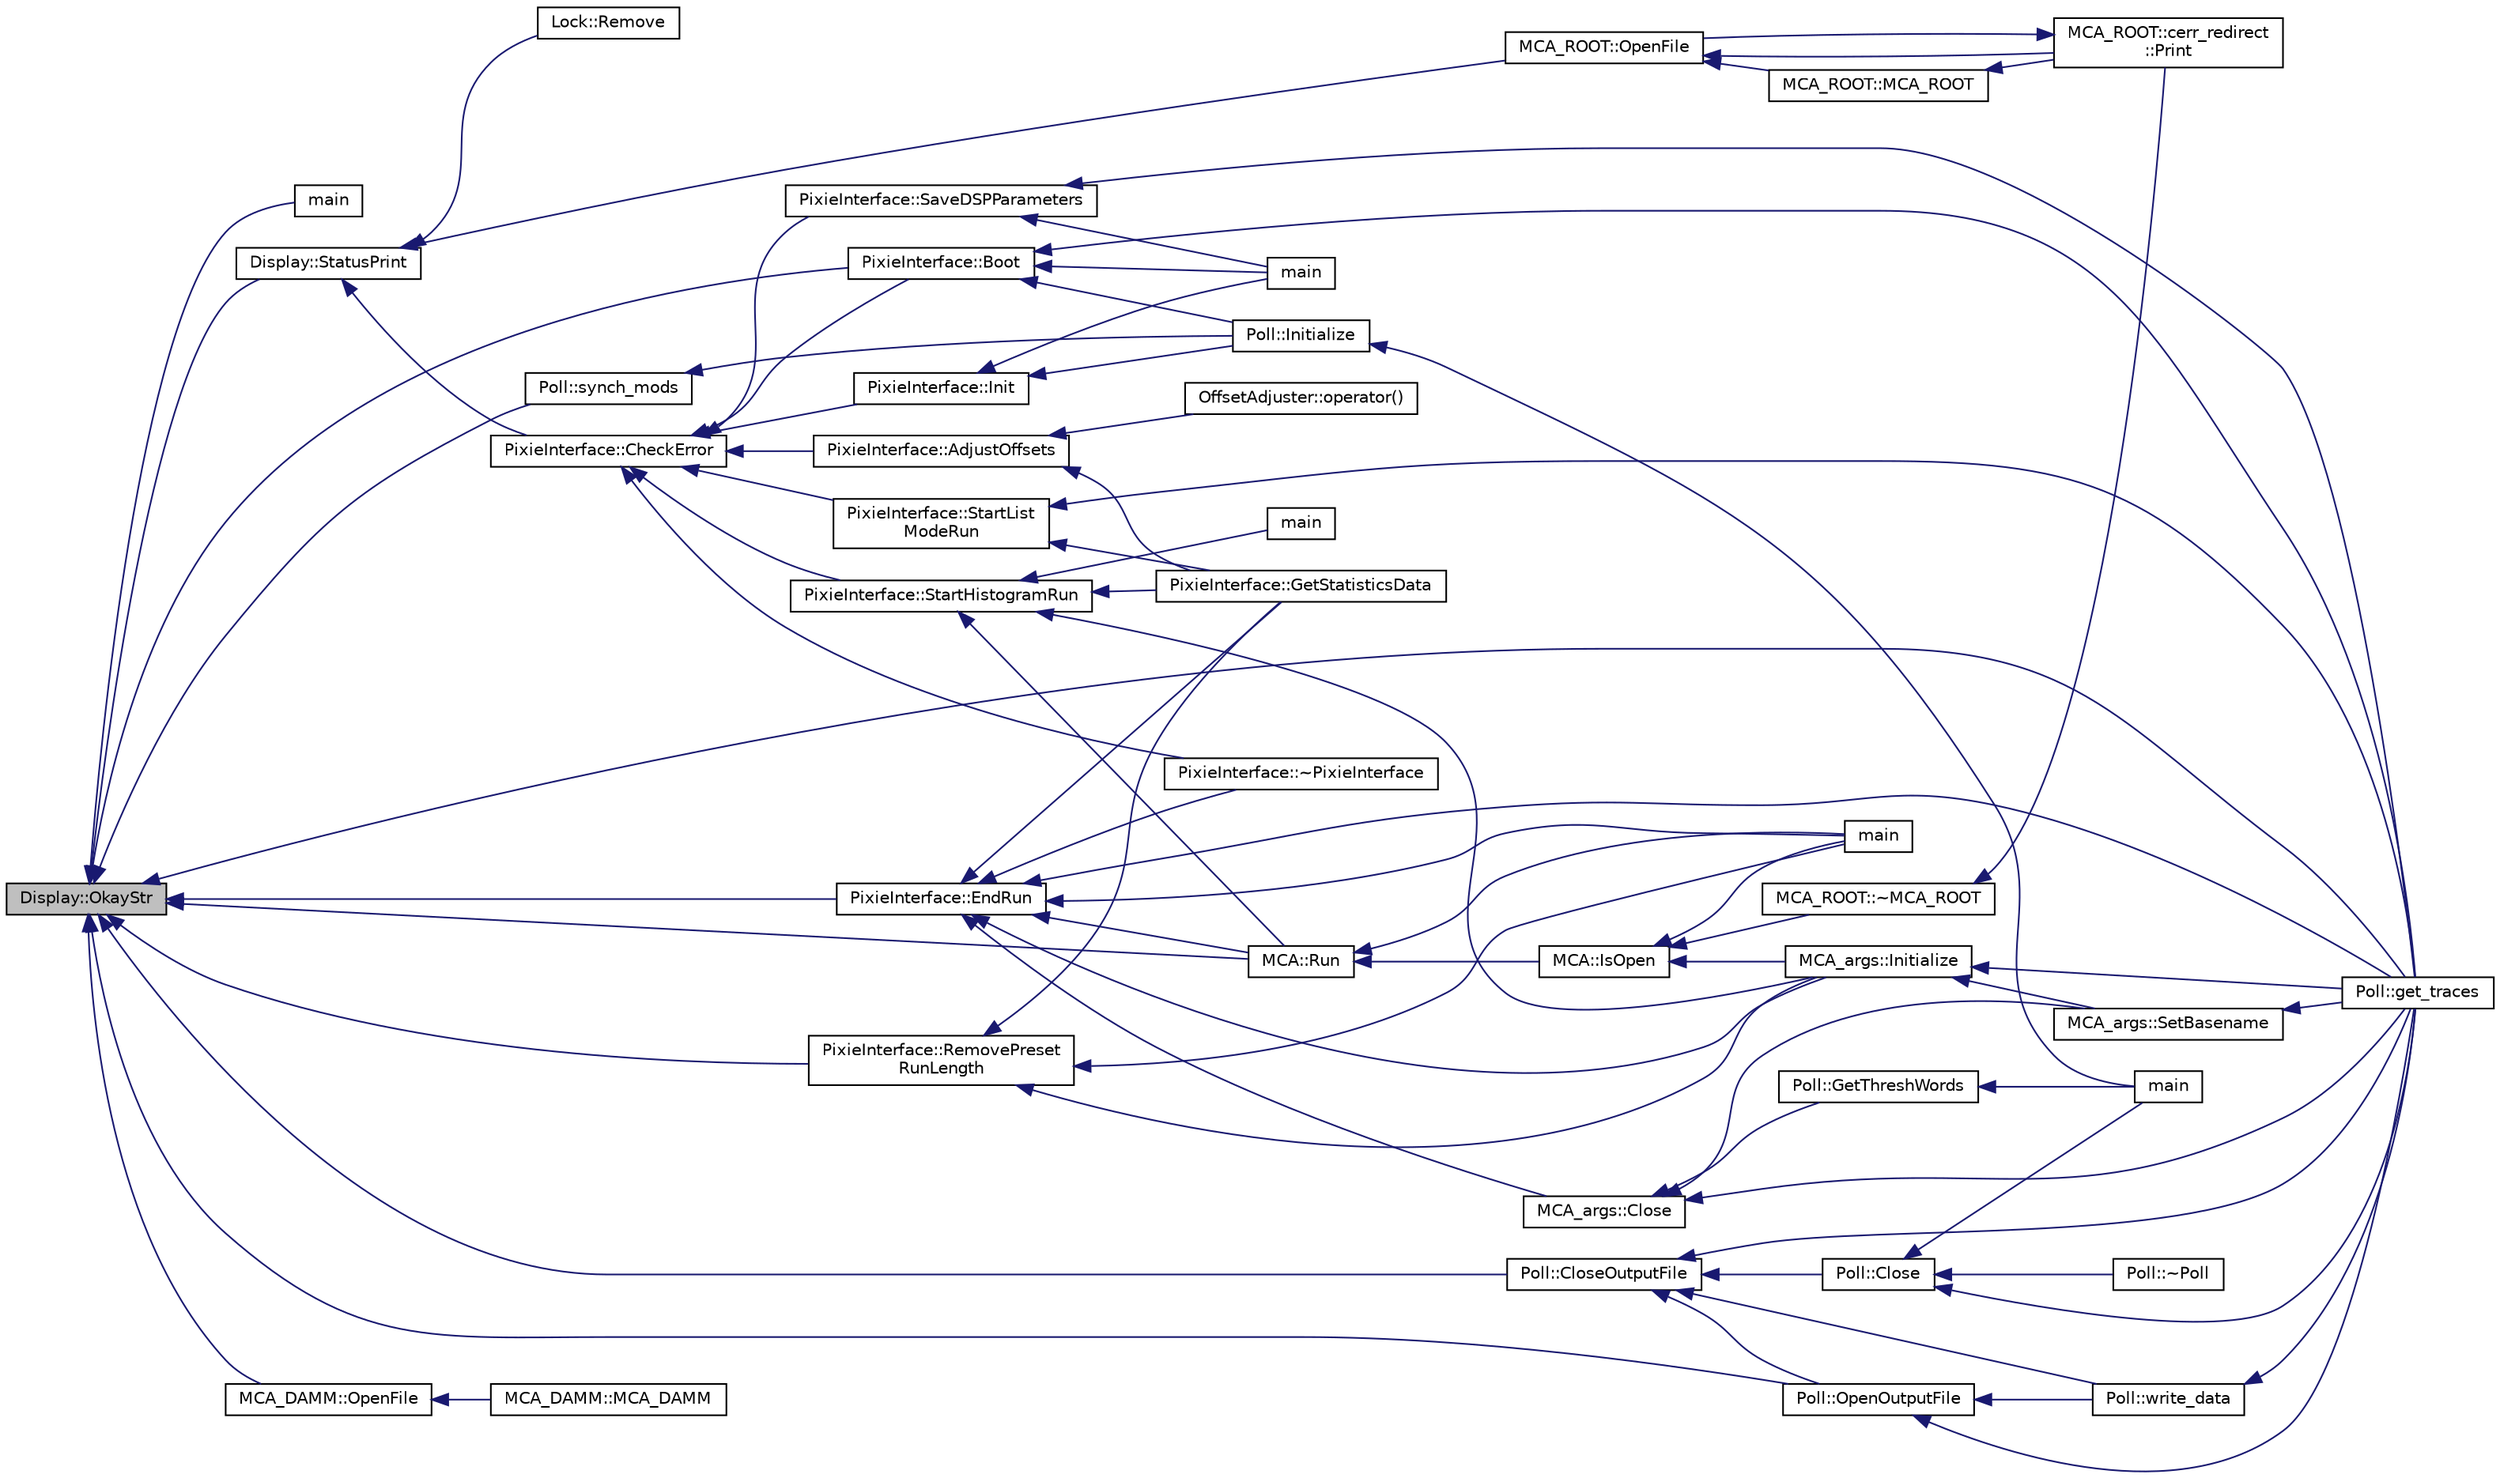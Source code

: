digraph "Display::OkayStr"
{
  edge [fontname="Helvetica",fontsize="10",labelfontname="Helvetica",labelfontsize="10"];
  node [fontname="Helvetica",fontsize="10",shape=record];
  rankdir="LR";
  Node1 [label="Display::OkayStr",height=0.2,width=0.4,color="black", fillcolor="grey75", style="filled", fontcolor="black"];
  Node1 -> Node2 [dir="back",color="midnightblue",fontsize="10",style="solid",fontname="Helvetica"];
  Node2 [label="main",height=0.2,width=0.4,color="black", fillcolor="white", style="filled",URL="$d9/d6d/copy__params_8cpp.html#a3c04138a5bfe5d72780bb7e82a18e627"];
  Node1 -> Node3 [dir="back",color="midnightblue",fontsize="10",style="solid",fontname="Helvetica"];
  Node3 [label="Display::StatusPrint",height=0.2,width=0.4,color="black", fillcolor="white", style="filled",URL="$da/d6a/namespace_display.html#ad59fed09552cdea4f78fea07f06d7a4e"];
  Node3 -> Node4 [dir="back",color="midnightblue",fontsize="10",style="solid",fontname="Helvetica"];
  Node4 [label="Lock::Remove",height=0.2,width=0.4,color="black", fillcolor="white", style="filled",URL="$db/d3b/class_lock.html#a6006ce3dff608bedbe348e9f44da4dac"];
  Node3 -> Node5 [dir="back",color="midnightblue",fontsize="10",style="solid",fontname="Helvetica"];
  Node5 [label="MCA_ROOT::OpenFile",height=0.2,width=0.4,color="black", fillcolor="white", style="filled",URL="$dc/d85/class_m_c_a___r_o_o_t.html#a2eb995cbd14ca173fcd5626395699033",tooltip="Abstract method to open a storage file. "];
  Node5 -> Node6 [dir="back",color="midnightblue",fontsize="10",style="solid",fontname="Helvetica"];
  Node6 [label="MCA_ROOT::MCA_ROOT",height=0.2,width=0.4,color="black", fillcolor="white", style="filled",URL="$dc/d85/class_m_c_a___r_o_o_t.html#af793158b400b3b6fd377c5e4fc1ff530",tooltip="Default constructor. "];
  Node6 -> Node7 [dir="back",color="midnightblue",fontsize="10",style="solid",fontname="Helvetica"];
  Node7 [label="MCA_ROOT::cerr_redirect\l::Print",height=0.2,width=0.4,color="black", fillcolor="white", style="filled",URL="$de/dc5/class_m_c_a___r_o_o_t_1_1cerr__redirect.html#a824ff8d72f4ec2b98b485594c8608a10"];
  Node7 -> Node5 [dir="back",color="midnightblue",fontsize="10",style="solid",fontname="Helvetica"];
  Node5 -> Node7 [dir="back",color="midnightblue",fontsize="10",style="solid",fontname="Helvetica"];
  Node3 -> Node8 [dir="back",color="midnightblue",fontsize="10",style="solid",fontname="Helvetica"];
  Node8 [label="PixieInterface::CheckError",height=0.2,width=0.4,color="black", fillcolor="white", style="filled",URL="$d9/dc6/class_pixie_interface.html#a41e2b9bfda66a5ba3b89aabd11ec5b48"];
  Node8 -> Node9 [dir="back",color="midnightblue",fontsize="10",style="solid",fontname="Helvetica"];
  Node9 [label="PixieInterface::~PixieInterface",height=0.2,width=0.4,color="black", fillcolor="white", style="filled",URL="$d9/dc6/class_pixie_interface.html#a9f695ad3a74f5a6152008add271f7cde"];
  Node8 -> Node10 [dir="back",color="midnightblue",fontsize="10",style="solid",fontname="Helvetica"];
  Node10 [label="PixieInterface::Init",height=0.2,width=0.4,color="black", fillcolor="white", style="filled",URL="$d9/dc6/class_pixie_interface.html#af8e3e7ef5e36b64b204eaae46f4d11a0"];
  Node10 -> Node11 [dir="back",color="midnightblue",fontsize="10",style="solid",fontname="Helvetica"];
  Node11 [label="main",height=0.2,width=0.4,color="black", fillcolor="white", style="filled",URL="$d9/d36/adjust__offsets_8cpp.html#a0ddf1224851353fc92bfbff6f499fa97"];
  Node10 -> Node12 [dir="back",color="midnightblue",fontsize="10",style="solid",fontname="Helvetica"];
  Node12 [label="Poll::Initialize",height=0.2,width=0.4,color="black", fillcolor="white", style="filled",URL="$d6/db0/class_poll.html#a1353049de2d032ee6aabd8f1f714941d",tooltip="Initialize the poll object. "];
  Node12 -> Node13 [dir="back",color="midnightblue",fontsize="10",style="solid",fontname="Helvetica"];
  Node13 [label="main",height=0.2,width=0.4,color="black", fillcolor="white", style="filled",URL="$d1/d50/poll2_8cpp.html#a0ddf1224851353fc92bfbff6f499fa97"];
  Node8 -> Node14 [dir="back",color="midnightblue",fontsize="10",style="solid",fontname="Helvetica"];
  Node14 [label="PixieInterface::Boot",height=0.2,width=0.4,color="black", fillcolor="white", style="filled",URL="$d9/dc6/class_pixie_interface.html#ae470f4ea2b5e2955599a2e05a4d30e25"];
  Node14 -> Node11 [dir="back",color="midnightblue",fontsize="10",style="solid",fontname="Helvetica"];
  Node14 -> Node12 [dir="back",color="midnightblue",fontsize="10",style="solid",fontname="Helvetica"];
  Node14 -> Node15 [dir="back",color="midnightblue",fontsize="10",style="solid",fontname="Helvetica"];
  Node15 [label="Poll::get_traces",height=0.2,width=0.4,color="black", fillcolor="white", style="filled",URL="$d6/db0/class_poll.html#a7bc77d04169be53d1a3553e0a55932d6",tooltip="Acquire raw traces from a pixie module. "];
  Node8 -> Node16 [dir="back",color="midnightblue",fontsize="10",style="solid",fontname="Helvetica"];
  Node16 [label="PixieInterface::SaveDSPParameters",height=0.2,width=0.4,color="black", fillcolor="white", style="filled",URL="$d9/dc6/class_pixie_interface.html#a5b4cfbf6909bac1dd112ab6d05d536b8"];
  Node16 -> Node11 [dir="back",color="midnightblue",fontsize="10",style="solid",fontname="Helvetica"];
  Node16 -> Node15 [dir="back",color="midnightblue",fontsize="10",style="solid",fontname="Helvetica"];
  Node8 -> Node17 [dir="back",color="midnightblue",fontsize="10",style="solid",fontname="Helvetica"];
  Node17 [label="PixieInterface::StartHistogramRun",height=0.2,width=0.4,color="black", fillcolor="white", style="filled",URL="$d9/dc6/class_pixie_interface.html#afd46659640c05572d21cb408673e0fb9"];
  Node17 -> Node18 [dir="back",color="midnightblue",fontsize="10",style="solid",fontname="Helvetica"];
  Node18 [label="MCA::Run",height=0.2,width=0.4,color="black", fillcolor="white", style="filled",URL="$d4/def/class_m_c_a.html#ae638fbf7cf9c8dc94e1392095ada6686",tooltip="Start the MCA running. "];
  Node18 -> Node19 [dir="back",color="midnightblue",fontsize="10",style="solid",fontname="Helvetica"];
  Node19 [label="MCA::IsOpen",height=0.2,width=0.4,color="black", fillcolor="white", style="filled",URL="$d4/def/class_m_c_a.html#a9ec349ada510437c6a7b629aa8289987",tooltip="Check if the histogram construction was successful. "];
  Node19 -> Node20 [dir="back",color="midnightblue",fontsize="10",style="solid",fontname="Helvetica"];
  Node20 [label="main",height=0.2,width=0.4,color="black", fillcolor="white", style="filled",URL="$da/d35/_m_c_a__exec_8cpp.html#a0ddf1224851353fc92bfbff6f499fa97"];
  Node19 -> Node21 [dir="back",color="midnightblue",fontsize="10",style="solid",fontname="Helvetica"];
  Node21 [label="MCA_ROOT::~MCA_ROOT",height=0.2,width=0.4,color="black", fillcolor="white", style="filled",URL="$dc/d85/class_m_c_a___r_o_o_t.html#a2b525e12723d18f5072632560c39ec78",tooltip="Defaul destructor. "];
  Node21 -> Node7 [dir="back",color="midnightblue",fontsize="10",style="solid",fontname="Helvetica"];
  Node19 -> Node22 [dir="back",color="midnightblue",fontsize="10",style="solid",fontname="Helvetica"];
  Node22 [label="MCA_args::Initialize",height=0.2,width=0.4,color="black", fillcolor="white", style="filled",URL="$d3/d7b/class_m_c_a__args.html#a23bf88ff490adb631bbafef3c4bc18e0"];
  Node22 -> Node15 [dir="back",color="midnightblue",fontsize="10",style="solid",fontname="Helvetica"];
  Node22 -> Node23 [dir="back",color="midnightblue",fontsize="10",style="solid",fontname="Helvetica"];
  Node23 [label="MCA_args::SetBasename",height=0.2,width=0.4,color="black", fillcolor="white", style="filled",URL="$d3/d7b/class_m_c_a__args.html#a5308bd7d0b4afde97322e8c0cde07dc9"];
  Node23 -> Node15 [dir="back",color="midnightblue",fontsize="10",style="solid",fontname="Helvetica"];
  Node18 -> Node20 [dir="back",color="midnightblue",fontsize="10",style="solid",fontname="Helvetica"];
  Node17 -> Node24 [dir="back",color="midnightblue",fontsize="10",style="solid",fontname="Helvetica"];
  Node24 [label="main",height=0.2,width=0.4,color="black", fillcolor="white", style="filled",URL="$d8/d3e/mca__paw_8cpp.html#a0ddf1224851353fc92bfbff6f499fa97"];
  Node17 -> Node25 [dir="back",color="midnightblue",fontsize="10",style="solid",fontname="Helvetica"];
  Node25 [label="PixieInterface::GetStatisticsData",height=0.2,width=0.4,color="black", fillcolor="white", style="filled",URL="$d9/dc6/class_pixie_interface.html#a78ca1f0d92be311414e2615480a85eff"];
  Node17 -> Node22 [dir="back",color="midnightblue",fontsize="10",style="solid",fontname="Helvetica"];
  Node8 -> Node26 [dir="back",color="midnightblue",fontsize="10",style="solid",fontname="Helvetica"];
  Node26 [label="PixieInterface::StartList\lModeRun",height=0.2,width=0.4,color="black", fillcolor="white", style="filled",URL="$d9/dc6/class_pixie_interface.html#a79af70fc2c00e23efb24a047dc5fe9c2"];
  Node26 -> Node25 [dir="back",color="midnightblue",fontsize="10",style="solid",fontname="Helvetica"];
  Node26 -> Node15 [dir="back",color="midnightblue",fontsize="10",style="solid",fontname="Helvetica"];
  Node8 -> Node27 [dir="back",color="midnightblue",fontsize="10",style="solid",fontname="Helvetica"];
  Node27 [label="PixieInterface::AdjustOffsets",height=0.2,width=0.4,color="black", fillcolor="white", style="filled",URL="$d9/dc6/class_pixie_interface.html#ad93aa1daeb7b92efe2dbea5f24934ae7"];
  Node27 -> Node25 [dir="back",color="midnightblue",fontsize="10",style="solid",fontname="Helvetica"];
  Node27 -> Node28 [dir="back",color="midnightblue",fontsize="10",style="solid",fontname="Helvetica"];
  Node28 [label="OffsetAdjuster::operator()",height=0.2,width=0.4,color="black", fillcolor="white", style="filled",URL="$dc/d5b/class_offset_adjuster.html#ae50267b0040dcaee357035469c93d13e"];
  Node1 -> Node18 [dir="back",color="midnightblue",fontsize="10",style="solid",fontname="Helvetica"];
  Node1 -> Node29 [dir="back",color="midnightblue",fontsize="10",style="solid",fontname="Helvetica"];
  Node29 [label="MCA_DAMM::OpenFile",height=0.2,width=0.4,color="black", fillcolor="white", style="filled",URL="$d5/db3/class_m_c_a___d_a_m_m.html#a06e8c9cee760364b3abf5a5eff47ef32",tooltip="Abstract method to open a storage file. "];
  Node29 -> Node30 [dir="back",color="midnightblue",fontsize="10",style="solid",fontname="Helvetica"];
  Node30 [label="MCA_DAMM::MCA_DAMM",height=0.2,width=0.4,color="black", fillcolor="white", style="filled",URL="$d5/db3/class_m_c_a___d_a_m_m.html#a3f2df0727b53117ee63dc50707fecf72"];
  Node1 -> Node14 [dir="back",color="midnightblue",fontsize="10",style="solid",fontname="Helvetica"];
  Node1 -> Node31 [dir="back",color="midnightblue",fontsize="10",style="solid",fontname="Helvetica"];
  Node31 [label="PixieInterface::EndRun",height=0.2,width=0.4,color="black", fillcolor="white", style="filled",URL="$d9/dc6/class_pixie_interface.html#a835561dc9e2ac27d045dcf1cd043fc9f"];
  Node31 -> Node18 [dir="back",color="midnightblue",fontsize="10",style="solid",fontname="Helvetica"];
  Node31 -> Node20 [dir="back",color="midnightblue",fontsize="10",style="solid",fontname="Helvetica"];
  Node31 -> Node9 [dir="back",color="midnightblue",fontsize="10",style="solid",fontname="Helvetica"];
  Node31 -> Node25 [dir="back",color="midnightblue",fontsize="10",style="solid",fontname="Helvetica"];
  Node31 -> Node22 [dir="back",color="midnightblue",fontsize="10",style="solid",fontname="Helvetica"];
  Node31 -> Node32 [dir="back",color="midnightblue",fontsize="10",style="solid",fontname="Helvetica"];
  Node32 [label="MCA_args::Close",height=0.2,width=0.4,color="black", fillcolor="white", style="filled",URL="$d3/d7b/class_m_c_a__args.html#a2661f4a51cbd4832f4852cef67d0350e"];
  Node32 -> Node15 [dir="back",color="midnightblue",fontsize="10",style="solid",fontname="Helvetica"];
  Node32 -> Node23 [dir="back",color="midnightblue",fontsize="10",style="solid",fontname="Helvetica"];
  Node32 -> Node33 [dir="back",color="midnightblue",fontsize="10",style="solid",fontname="Helvetica"];
  Node33 [label="Poll::GetThreshWords",height=0.2,width=0.4,color="black", fillcolor="white", style="filled",URL="$d6/db0/class_poll.html#af663df9384bf7c210165077aafc4dbc4"];
  Node33 -> Node13 [dir="back",color="midnightblue",fontsize="10",style="solid",fontname="Helvetica"];
  Node31 -> Node15 [dir="back",color="midnightblue",fontsize="10",style="solid",fontname="Helvetica"];
  Node1 -> Node34 [dir="back",color="midnightblue",fontsize="10",style="solid",fontname="Helvetica"];
  Node34 [label="PixieInterface::RemovePreset\lRunLength",height=0.2,width=0.4,color="black", fillcolor="white", style="filled",URL="$d9/dc6/class_pixie_interface.html#a17af41261f095c91989bb9032888c314"];
  Node34 -> Node20 [dir="back",color="midnightblue",fontsize="10",style="solid",fontname="Helvetica"];
  Node34 -> Node25 [dir="back",color="midnightblue",fontsize="10",style="solid",fontname="Helvetica"];
  Node34 -> Node22 [dir="back",color="midnightblue",fontsize="10",style="solid",fontname="Helvetica"];
  Node1 -> Node35 [dir="back",color="midnightblue",fontsize="10",style="solid",fontname="Helvetica"];
  Node35 [label="Poll::CloseOutputFile",height=0.2,width=0.4,color="black", fillcolor="white", style="filled",URL="$d6/db0/class_poll.html#a4f280e910a51c786a7b8e390921fa106",tooltip="Close the current output file, if one is open. "];
  Node35 -> Node36 [dir="back",color="midnightblue",fontsize="10",style="solid",fontname="Helvetica"];
  Node36 [label="Poll::Close",height=0.2,width=0.4,color="black", fillcolor="white", style="filled",URL="$d6/db0/class_poll.html#ab16cd3eb72cac653541300cb6536e710",tooltip="Close the sockets, any open files, and clean up. "];
  Node36 -> Node13 [dir="back",color="midnightblue",fontsize="10",style="solid",fontname="Helvetica"];
  Node36 -> Node37 [dir="back",color="midnightblue",fontsize="10",style="solid",fontname="Helvetica"];
  Node37 [label="Poll::~Poll",height=0.2,width=0.4,color="black", fillcolor="white", style="filled",URL="$d6/db0/class_poll.html#ab99bf5ecc1992b6023e19fbb6b321f7a",tooltip="Destructor. "];
  Node36 -> Node15 [dir="back",color="midnightblue",fontsize="10",style="solid",fontname="Helvetica"];
  Node35 -> Node38 [dir="back",color="midnightblue",fontsize="10",style="solid",fontname="Helvetica"];
  Node38 [label="Poll::OpenOutputFile",height=0.2,width=0.4,color="black", fillcolor="white", style="filled",URL="$d6/db0/class_poll.html#adee13ef275973679b5524868be3cdc9c",tooltip="Opens a new file if no file is currently open. "];
  Node38 -> Node39 [dir="back",color="midnightblue",fontsize="10",style="solid",fontname="Helvetica"];
  Node39 [label="Poll::write_data",height=0.2,width=0.4,color="black", fillcolor="white", style="filled",URL="$d6/db0/class_poll.html#aa11d7496ff1d7eb58f6833822236bcac",tooltip="Write a data spill to disk. "];
  Node39 -> Node15 [dir="back",color="midnightblue",fontsize="10",style="solid",fontname="Helvetica"];
  Node38 -> Node15 [dir="back",color="midnightblue",fontsize="10",style="solid",fontname="Helvetica"];
  Node35 -> Node39 [dir="back",color="midnightblue",fontsize="10",style="solid",fontname="Helvetica"];
  Node35 -> Node15 [dir="back",color="midnightblue",fontsize="10",style="solid",fontname="Helvetica"];
  Node1 -> Node38 [dir="back",color="midnightblue",fontsize="10",style="solid",fontname="Helvetica"];
  Node1 -> Node40 [dir="back",color="midnightblue",fontsize="10",style="solid",fontname="Helvetica"];
  Node40 [label="Poll::synch_mods",height=0.2,width=0.4,color="black", fillcolor="white", style="filled",URL="$d6/db0/class_poll.html#a8022b216f73f4f52a02ea89ad1b8851e",tooltip="Set IN_SYNCH and SYNCH_WAIT parameters on all modules. "];
  Node40 -> Node12 [dir="back",color="midnightblue",fontsize="10",style="solid",fontname="Helvetica"];
  Node1 -> Node15 [dir="back",color="midnightblue",fontsize="10",style="solid",fontname="Helvetica"];
}
